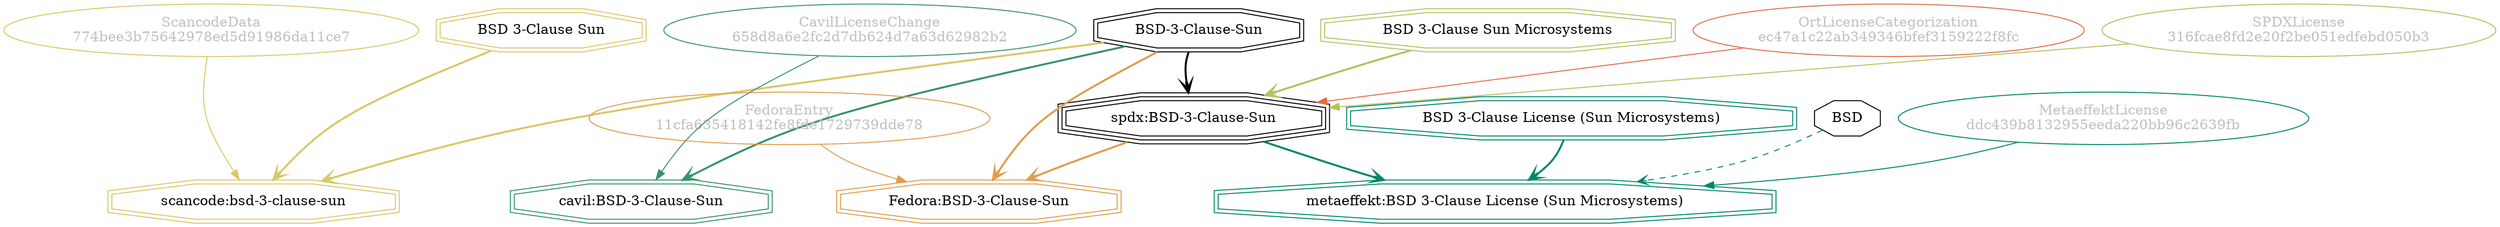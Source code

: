 strict digraph {
    node [shape=box];
    graph [splines=curved];
    496 [label="SPDXLicense\n316fcae8fd2e20f2be051edfebd050b3"
        ,fontcolor=gray
        ,color="#b8bf62"
        ,fillcolor="beige;1"
        ,shape=ellipse];
    497 [label="spdx:BSD-3-Clause-Sun"
        ,shape=tripleoctagon];
    498 [label="BSD-3-Clause-Sun"
        ,shape=doubleoctagon];
    499 [label="BSD 3-Clause Sun Microsystems"
        ,color="#b8bf62"
        ,shape=doubleoctagon];
    5935 [label=BSD,shape=octagon];
    5971 [label="FedoraEntry\n11cfa635418142fe8fde1729739dde78"
         ,fontcolor=gray
         ,color="#e09d4b"
         ,fillcolor="beige;1"
         ,shape=ellipse];
    5972 [label="Fedora:BSD-3-Clause-Sun"
         ,color="#e09d4b"
         ,shape=doubleoctagon];
    12740 [label="ScancodeData\n774bee3b75642978ed5d91986da11ce7"
          ,fontcolor=gray
          ,color="#dac767"
          ,fillcolor="beige;1"
          ,shape=ellipse];
    12741 [label="scancode:bsd-3-clause-sun"
          ,color="#dac767"
          ,shape=doubleoctagon];
    12742 [label="BSD 3-Clause Sun"
          ,color="#dac767"
          ,shape=doubleoctagon];
    28525 [label="OrtLicenseCategorization\nec47a1c22ab349346bfef3159222f8fc"
          ,fontcolor=gray
          ,color="#e06f45"
          ,fillcolor="beige;1"
          ,shape=ellipse];
    36489 [label="CavilLicenseChange\n658d8a6e2fc2d7db624d7a63d62982b2"
          ,fontcolor=gray
          ,color="#379469"
          ,fillcolor="beige;1"
          ,shape=ellipse];
    36490 [label="cavil:BSD-3-Clause-Sun"
          ,color="#379469"
          ,shape=doubleoctagon];
    39411 [label="MetaeffektLicense\nddc439b8132955eeda220bb96c2639fb"
          ,fontcolor=gray
          ,color="#00876c"
          ,fillcolor="beige;1"
          ,shape=ellipse];
    39412 [label="metaeffekt:BSD 3-Clause License (Sun Microsystems)"
          ,color="#00876c"
          ,shape=doubleoctagon];
    39413 [label="BSD 3-Clause License (Sun Microsystems)"
          ,color="#00876c"
          ,shape=doubleoctagon];
    496 -> 497 [weight=0.5
               ,color="#b8bf62"];
    497 -> 5972 [style=bold
                ,arrowhead=vee
                ,weight=0.7
                ,color="#e09d4b"];
    497 -> 39412 [style=bold
                 ,arrowhead=vee
                 ,weight=0.7
                 ,color="#00876c"];
    498 -> 497 [style=bold
               ,arrowhead=vee
               ,weight=0.7];
    498 -> 5972 [style=bold
                ,arrowhead=vee
                ,weight=0.7
                ,color="#e09d4b"];
    498 -> 12741 [style=bold
                 ,arrowhead=vee
                 ,weight=0.7
                 ,color="#dac767"];
    498 -> 36490 [style=bold
                 ,arrowhead=vee
                 ,weight=0.7
                 ,color="#379469"];
    498 -> 36490 [style=bold
                 ,arrowhead=vee
                 ,weight=0.7
                 ,color="#379469"];
    499 -> 497 [style=bold
               ,arrowhead=vee
               ,weight=0.7
               ,color="#b8bf62"];
    5935 -> 39412 [style=dashed
                  ,arrowhead=vee
                  ,weight=0.5
                  ,color="#00876c"];
    5971 -> 5972 [weight=0.5
                 ,color="#e09d4b"];
    12740 -> 12741 [weight=0.5
                   ,color="#dac767"];
    12742 -> 12741 [style=bold
                   ,arrowhead=vee
                   ,weight=0.7
                   ,color="#dac767"];
    28525 -> 497 [weight=0.5
                 ,color="#e06f45"];
    36489 -> 36490 [weight=0.5
                   ,color="#379469"];
    39411 -> 39412 [weight=0.5
                   ,color="#00876c"];
    39413 -> 39412 [style=bold
                   ,arrowhead=vee
                   ,weight=0.7
                   ,color="#00876c"];
    39413 -> 39412 [style=bold
                   ,arrowhead=vee
                   ,weight=0.7
                   ,color="#00876c"];
}
